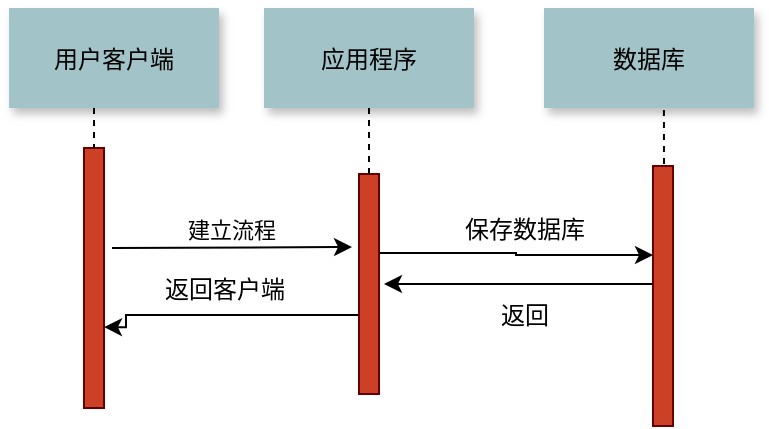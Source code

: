 <mxfile version="19.0.3" type="device"><diagram name="Page-1" id="9361dd3d-8414-5efd-6122-117bd74ce7a7"><mxGraphModel dx="1502" dy="857" grid="1" gridSize="10" guides="1" tooltips="1" connect="1" arrows="1" fold="1" page="0" pageScale="1.5" pageWidth="826" pageHeight="1169" background="none" math="0" shadow="0"><root><mxCell id="0"/><mxCell id="1" parent="0"/><mxCell id="2" value="" style="fillColor=#CC4125;strokeColor=#660000" parent="1" vertex="1"><mxGeometry x="-62" y="130" width="10" height="130" as="geometry"/></mxCell><mxCell id="4" value="用户客户端" style="shadow=1;fillColor=#A2C4C9;strokeColor=none" parent="1" vertex="1"><mxGeometry x="-99.5" y="60" width="105" height="50" as="geometry"/></mxCell><mxCell id="ZF2KgmeEpyLggASujq4G-102" style="edgeStyle=orthogonalEdgeStyle;rounded=0;orthogonalLoop=1;jettySize=auto;html=1;exitX=1;exitY=0.25;exitDx=0;exitDy=0;entryX=0;entryY=0.25;entryDx=0;entryDy=0;" parent="1" edge="1"><mxGeometry relative="1" as="geometry"><mxPoint x="85.5" y="182.5" as="sourcePoint"/><mxPoint x="222.5" y="183.5" as="targetPoint"/><Array as="points"><mxPoint x="154" y="183"/><mxPoint x="154" y="184"/></Array></mxGeometry></mxCell><mxCell id="ZF2KgmeEpyLggASujq4G-106" style="edgeStyle=orthogonalEdgeStyle;rounded=0;orthogonalLoop=1;jettySize=auto;html=1;exitX=0;exitY=0.75;exitDx=0;exitDy=0;entryX=0.9;entryY=0.662;entryDx=0;entryDy=0;entryPerimeter=0;" parent="1" edge="1"><mxGeometry relative="1" as="geometry"><mxPoint x="-52" y="219.56" as="targetPoint"/><mxPoint x="76.5" y="229" as="sourcePoint"/><Array as="points"><mxPoint x="77" y="213.5"/><mxPoint x="-41" y="213.5"/><mxPoint x="-41" y="219.5"/></Array></mxGeometry></mxCell><mxCell id="6" value="" style="fillColor=#CC4125;strokeColor=#660000" parent="1" vertex="1"><mxGeometry x="75.5" y="143" width="10" height="110" as="geometry"/></mxCell><mxCell id="7" value="应用程序" style="shadow=1;fillColor=#A2C4C9;strokeColor=none" parent="1" vertex="1"><mxGeometry x="28" y="60" width="105" height="50" as="geometry"/></mxCell><mxCell id="8" value="" style="edgeStyle=none;endArrow=none;dashed=1" parent="1" source="7" target="6" edge="1"><mxGeometry x="20.335" y="165" width="100" height="100" as="geometry"><mxPoint x="95.259" y="110" as="sourcePoint"/><mxPoint x="95.576" y="165" as="targetPoint"/></mxGeometry></mxCell><mxCell id="9" value="建立流程" style="edgeStyle=none;verticalLabelPosition=top;verticalAlign=bottom" parent="1" edge="1"><mxGeometry x="-48" y="92" width="100" height="100" as="geometry"><mxPoint x="-48" y="180" as="sourcePoint"/><mxPoint x="72" y="179.5" as="targetPoint"/></mxGeometry></mxCell><mxCell id="15" value="数据库" style="shadow=1;fillColor=#A2C4C9;strokeColor=none" parent="1" vertex="1"><mxGeometry x="168.004" y="60.0" width="105" height="50" as="geometry"/></mxCell><mxCell id="33" value="" style="edgeStyle=elbowEdgeStyle;elbow=horizontal;endArrow=none;dashed=1" parent="1" source="4" target="2" edge="1"><mxGeometry x="-22.0" y="310" width="100" height="100" as="geometry"><mxPoint x="-22.0" y="410" as="sourcePoint"/><mxPoint x="78" y="310" as="targetPoint"/></mxGeometry></mxCell><mxCell id="ZF2KgmeEpyLggASujq4G-99" value="" style="edgeStyle=none;endArrow=none;dashed=1;exitX=0.571;exitY=1.02;exitDx=0;exitDy=0;exitPerimeter=0;" parent="1" source="15" edge="1"><mxGeometry x="30.335" y="175" width="100" height="100" as="geometry"><mxPoint x="91.021" y="120" as="sourcePoint"/><mxPoint x="228" y="140" as="targetPoint"/></mxGeometry></mxCell><mxCell id="ZF2KgmeEpyLggASujq4G-104" style="edgeStyle=orthogonalEdgeStyle;rounded=0;orthogonalLoop=1;jettySize=auto;html=1;exitX=0;exitY=0.5;exitDx=0;exitDy=0;" parent="1" edge="1"><mxGeometry relative="1" as="geometry"><mxPoint x="88" y="198" as="targetPoint"/><mxPoint x="222.5" y="198" as="sourcePoint"/></mxGeometry></mxCell><mxCell id="ZF2KgmeEpyLggASujq4G-100" value="" style="fillColor=#CC4125;strokeColor=#660000" parent="1" vertex="1"><mxGeometry x="222.5" y="139" width="10" height="130" as="geometry"/></mxCell><mxCell id="ZF2KgmeEpyLggASujq4G-103" value="保存数据库" style="text;html=1;align=center;verticalAlign=middle;resizable=0;points=[];autosize=1;strokeColor=none;fillColor=none;" parent="1" vertex="1"><mxGeometry x="118" y="156" width="80" height="30" as="geometry"/></mxCell><mxCell id="ZF2KgmeEpyLggASujq4G-105" value="返回&lt;br&gt;" style="text;html=1;align=center;verticalAlign=middle;resizable=0;points=[];autosize=1;strokeColor=none;fillColor=none;" parent="1" vertex="1"><mxGeometry x="133" y="199" width="50" height="30" as="geometry"/></mxCell><mxCell id="ZF2KgmeEpyLggASujq4G-107" value="返回客户端" style="text;html=1;align=center;verticalAlign=middle;resizable=0;points=[];autosize=1;strokeColor=none;fillColor=none;" parent="1" vertex="1"><mxGeometry x="-32" y="186" width="80" height="30" as="geometry"/></mxCell></root></mxGraphModel></diagram></mxfile>
